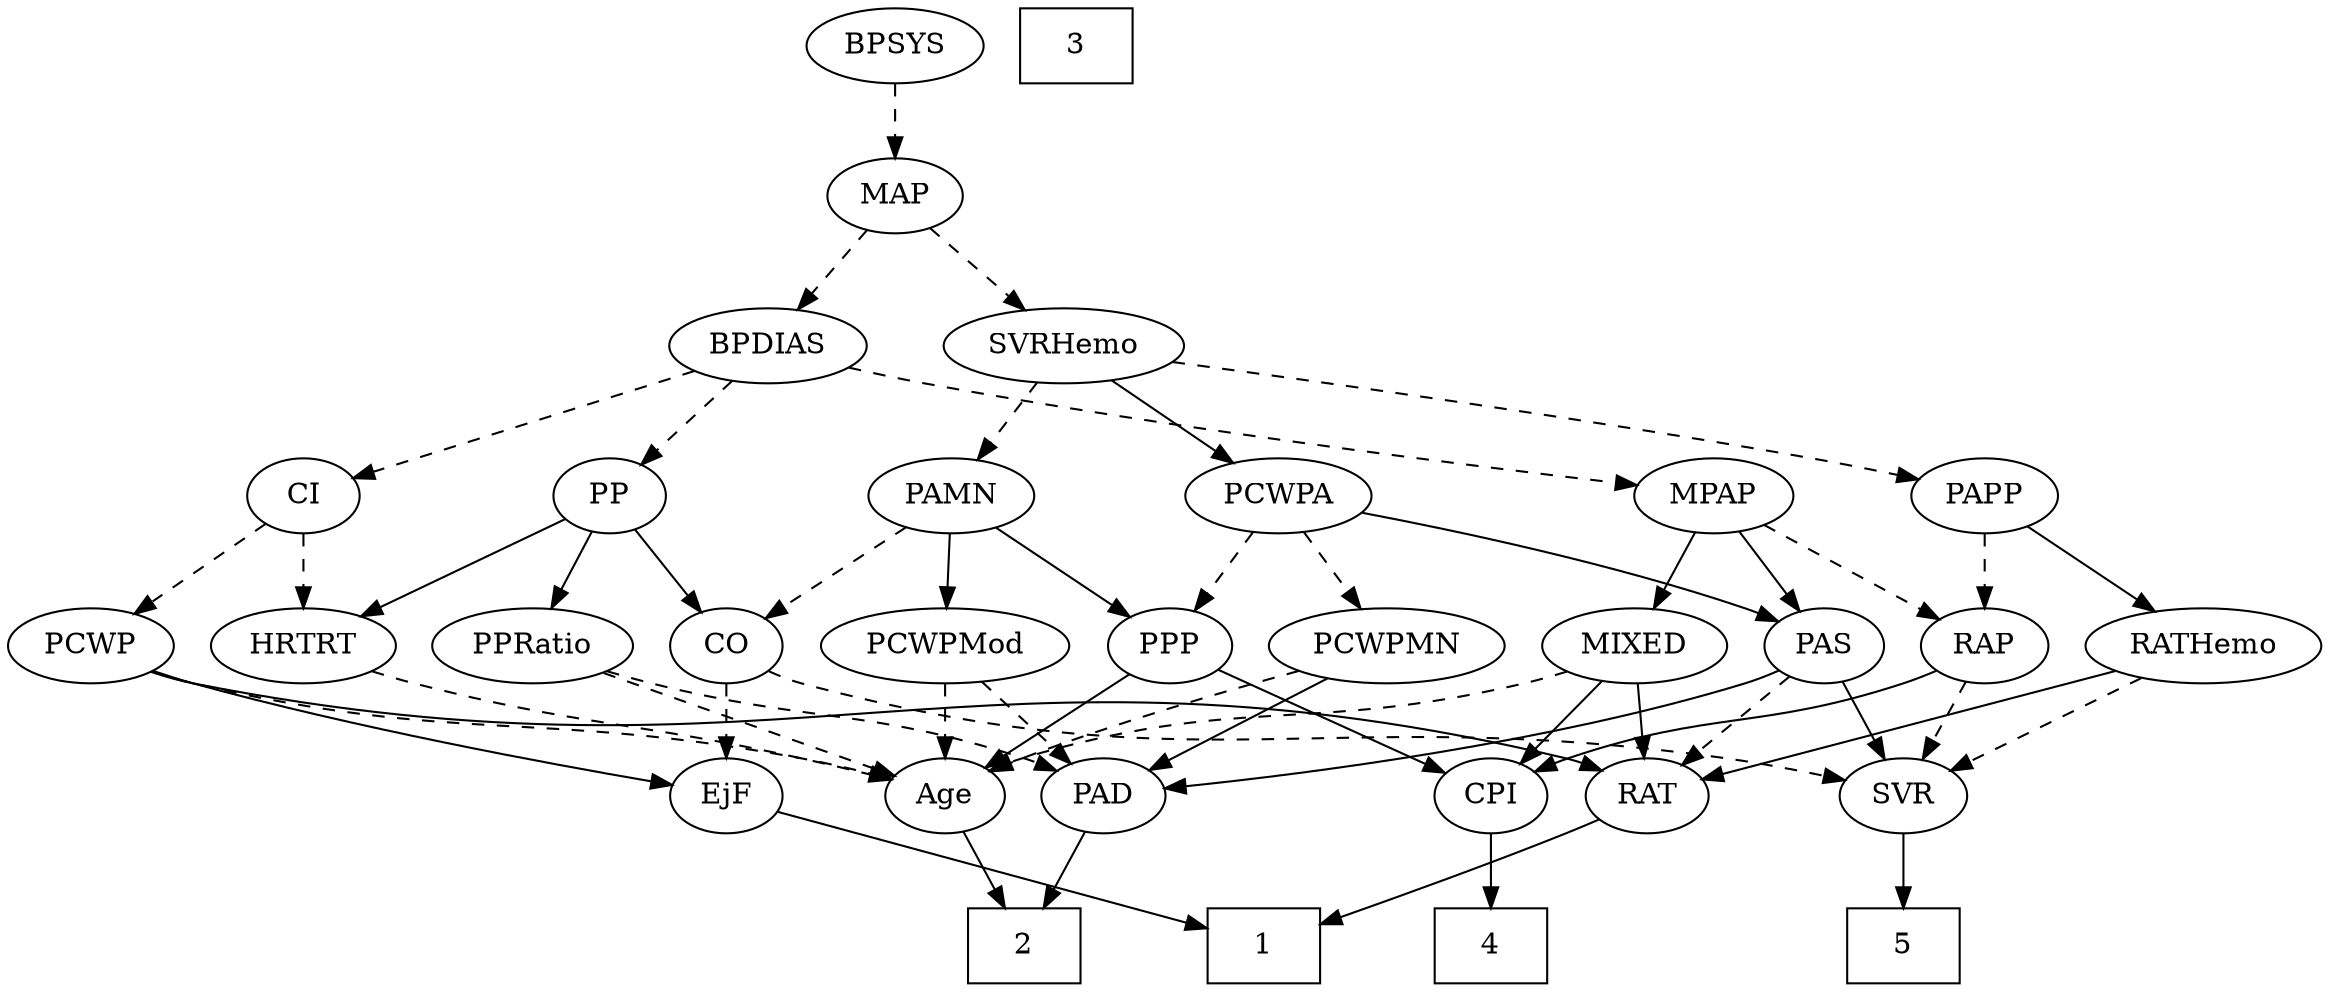 strict digraph {
	graph [bb="0,0,1009.5,468"];
	node [label="\N"];
	1	[height=0.5,
		pos="546.1,18",
		shape=box,
		width=0.75];
	2	[height=0.5,
		pos="444.1,18",
		shape=box,
		width=0.75];
	3	[height=0.5,
		pos="465.1,450",
		shape=box,
		width=0.75];
	4	[height=0.5,
		pos="641.1,18",
		shape=box,
		width=0.75];
	5	[height=0.5,
		pos="828.1,18",
		shape=box,
		width=0.75];
	Age	[height=0.5,
		pos="407.1,90",
		width=0.75];
	Age -> 2	[pos="e,435.05,36.124 415.68,72.765 420.03,64.525 425.43,54.317 430.35,45.016",
		style=solid];
	EjF	[height=0.5,
		pos="310.1,90",
		width=0.75];
	EjF -> 1	[pos="e,518.98,27.044 334.46,81.772 375.91,69.478 460.39,44.423 509.14,29.961",
		style=solid];
	RAP	[height=0.5,
		pos="865.1,162",
		width=0.77632];
	CPI	[height=0.5,
		pos="641.1,90",
		width=0.75];
	RAP -> CPI	[pos="e,661.73,101.64 843.48,150.21 838.5,147.96 833.18,145.75 828.1,144 762.88,121.49 742.19,130.85 677.1,108 675.19,107.33 673.25,106.59 \
671.3,105.81",
		style=solid];
	SVR	[height=0.5,
		pos="828.1,90",
		width=0.77632];
	RAP -> SVR	[pos="e,836.63,107.15 856.52,144.76 852.03,136.28 846.45,125.71 841.42,116.2",
		style=dashed];
	MIXED	[height=0.5,
		pos="707.1,162",
		width=1.1193];
	MIXED -> Age	[pos="e,427.65,101.89 677.28,149.76 671,147.65 664.38,145.6 658.1,144 564.22,120.04 535.55,136.96 443.1,108 441.17,107.4 439.21,106.71 \
437.25,105.96",
		style=dashed];
	MIXED -> CPI	[pos="e,655.11,105.86 692.12,145.12 683.27,135.73 671.93,123.7 662.18,113.36",
		style=solid];
	RAT	[height=0.5,
		pos="713.1,90",
		width=0.75827];
	MIXED -> RAT	[pos="e,711.63,108.1 708.58,143.7 709.24,135.98 710.04,126.71 710.77,118.11",
		style=solid];
	MPAP	[height=0.5,
		pos="743.1,234",
		width=0.97491];
	MPAP -> RAP	[pos="e,844.98,174.54 765.76,220 785.66,208.58 814.71,191.91 836.26,179.55",
		style=dashed];
	MPAP -> MIXED	[pos="e,715.82,179.96 734.57,216.41 730.37,208.25 725.21,198.22 720.5,189.07",
		style=solid];
	PAS	[height=0.5,
		pos="792.1,162",
		width=0.75];
	MPAP -> PAS	[pos="e,781.13,178.67 754.46,216.76 760.67,207.89 768.48,196.74 775.37,186.89",
		style=solid];
	BPSYS	[height=0.5,
		pos="382.1,450",
		width=1.0471];
	MAP	[height=0.5,
		pos="382.1,378",
		width=0.84854];
	BPSYS -> MAP	[pos="e,382.1,396.1 382.1,431.7 382.1,423.98 382.1,414.71 382.1,406.11",
		style=dashed];
	PAD	[height=0.5,
		pos="481.1,90",
		width=0.79437];
	PAD -> 2	[pos="e,453.15,36.124 472.52,72.765 468.16,64.525 462.76,54.317 457.85,45.016",
		style=solid];
	CO	[height=0.5,
		pos="310.1,162",
		width=0.75];
	CO -> EjF	[pos="e,310.1,108.1 310.1,143.7 310.1,135.98 310.1,126.71 310.1,118.11",
		style=dashed];
	CO -> SVR	[pos="e,802.27,97.397 330.56,149.82 335.52,147.54 340.89,145.41 346.1,144 519.64,96.879 571.31,134.97 749.1,108 763.36,105.84 778.9,102.67 \
792.4,99.654",
		style=dashed];
	PAS -> PAD	[pos="e,509,94.031 771.52,150.2 766.57,147.91 761.22,145.67 756.1,144 673.77,117.1 572.87,101.98 519.1,95.263",
		style=solid];
	PAS -> RAT	[pos="e,728.67,104.8 776.49,147.17 765.02,137.01 749.25,123.03 736.3,111.56",
		style=dashed];
	PAS -> SVR	[pos="e,819.54,107.63 800.45,144.76 804.75,136.4 810.09,126.02 814.93,116.61",
		style=solid];
	PAMN	[height=0.5,
		pos="407.1,234",
		width=1.011];
	PAMN -> CO	[pos="e,327.74,175.73 387.47,218.83 372.71,208.18 352.34,193.48 336.2,181.84",
		style=dashed];
	PCWPMod	[height=0.5,
		pos="407.1,162",
		width=1.4443];
	PAMN -> PCWPMod	[pos="e,407.1,180.1 407.1,215.7 407.1,207.98 407.1,198.71 407.1,190.11",
		style=solid];
	PPP	[height=0.5,
		pos="504.1,162",
		width=0.75];
	PAMN -> PPP	[pos="e,486.45,175.73 426.73,218.83 441.49,208.18 461.86,193.48 477.99,181.84",
		style=solid];
	RATHemo	[height=0.5,
		pos="960.1,162",
		width=1.3721];
	RATHemo -> RAT	[pos="e,737.89,97.853 922.99,150.05 916.05,148.03 908.85,145.94 902.1,144 848.35,128.59 785.86,111.16 747.91,100.63",
		style=solid];
	RATHemo -> SVR	[pos="e,849.13,102.15 933.38,146.83 911.54,135.25 880.65,118.87 857.98,106.85",
		style=dashed];
	CPI -> 4	[pos="e,641.1,36.104 641.1,71.697 641.1,63.983 641.1,54.712 641.1,46.112",
		style=solid];
	RAT -> 1	[pos="e,573.13,29.419 691.49,78.552 686.77,76.338 681.78,74.052 677.1,72 645.51,58.167 609.12,43.548 582.73,33.176",
		style=solid];
	SVR -> 5	[pos="e,828.1,36.104 828.1,71.697 828.1,63.983 828.1,54.712 828.1,46.112",
		style=solid];
	PCWPMod -> Age	[pos="e,407.1,108.1 407.1,143.7 407.1,135.98 407.1,126.71 407.1,118.11",
		style=dashed];
	PCWPMod -> PAD	[pos="e,465.54,105.72 424.26,144.76 434.29,135.27 447.09,123.17 458,112.85",
		style=dashed];
	PCWPA	[height=0.5,
		pos="551.1,234",
		width=1.1555];
	PCWPA -> PAS	[pos="e,771.06,173.74 588.02,225.65 629.55,216.88 698.71,200.76 756.1,180 757.95,179.33 759.84,178.6 761.72,177.83",
		style=solid];
	PCWPMN	[height=0.5,
		pos="599.1,162",
		width=1.3902];
	PCWPA -> PCWPMN	[pos="e,587.47,179.96 562.47,216.41 568.19,208.08 575.24,197.8 581.62,188.49",
		style=dashed];
	PCWPA -> PPP	[pos="e,514.83,178.99 539.96,216.41 534.14,207.74 526.91,196.97 520.46,187.38",
		style=dashed];
	PCWPMN -> Age	[pos="e,428.24,101.47 562.1,149.74 530.22,139.72 483.14,124.19 443.1,108 441.27,107.26 439.4,106.48 437.53,105.66",
		style=dashed];
	PCWPMN -> PAD	[pos="e,501.1,102.87 574.36,146.33 555.57,135.18 529.7,119.83 509.96,108.12",
		style=solid];
	SVRHemo	[height=0.5,
		pos="455.1,306",
		width=1.3902];
	SVRHemo -> PAMN	[pos="e,418.39,251.47 443.72,288.41 437.86,279.87 430.6,269.28 424.09,259.79",
		style=dashed];
	SVRHemo -> PCWPA	[pos="e,530.84,249.77 476.4,289.46 489.98,279.57 507.73,266.62 522.52,255.83",
		style=solid];
	PAPP	[height=0.5,
		pos="865.1,234",
		width=0.88464];
	SVRHemo -> PAPP	[pos="e,836.28,241.69 500.89,298.52 565.05,289.26 685.29,271.21 787.1,252 799.87,249.59 813.74,246.67 826.2,243.93",
		style=dashed];
	BPDIAS	[height=0.5,
		pos="327.1,306",
		width=1.1735];
	BPDIAS -> MPAP	[pos="e,709.42,239.12 362.06,295.74 372.92,293.04 384.97,290.22 396.1,288 504.46,266.42 633.37,248.82 699.38,240.39",
		style=dashed];
	PP	[height=0.5,
		pos="261.1,234",
		width=0.75];
	BPDIAS -> PP	[pos="e,275.11,249.86 312.12,289.12 303.27,279.73 291.93,267.7 282.18,257.36",
		style=dashed];
	CI	[height=0.5,
		pos="128.1,234",
		width=0.75];
	BPDIAS -> CI	[pos="e,151.4,243.2 295.56,293.91 258.9,281.01 198.65,259.82 161.29,246.68",
		style=dashed];
	MAP -> SVRHemo	[pos="e,438.37,323.04 397.58,362.15 407.3,352.83 420.05,340.61 431.07,330.04",
		style=dashed];
	MAP -> BPDIAS	[pos="e,340.04,323.47 369.89,361.46 362.97,352.65 354.15,341.43 346.32,331.46",
		style=dashed];
	PP -> CO	[pos="e,299.25,178.49 271.97,217.46 278.25,208.49 286.28,197.02 293.35,186.92",
		style=solid];
	PPRatio	[height=0.5,
		pos="225.1,162",
		width=1.1013];
	PP -> PPRatio	[pos="e,233.65,179.63 252.75,216.76 248.45,208.4 243.11,198.02 238.27,188.61",
		style=solid];
	HRTRT	[height=0.5,
		pos="128.1,162",
		width=1.1013];
	PP -> HRTRT	[pos="e,152.92,176.06 240.61,222.22 219.67,211.2 186.81,193.9 161.99,180.84",
		style=solid];
	PPP -> Age	[pos="e,424.78,103.76 486.31,148.16 471.4,137.41 449.93,121.91 433.09,109.76",
		style=solid];
	PPP -> CPI	[pos="e,620.09,101.73 524.9,150.37 547.84,138.65 584.93,119.7 611.02,106.37",
		style=solid];
	PPRatio -> Age	[pos="e,384.27,99.781 254.34,149.75 287.26,137.09 340.61,116.57 374.75,103.44",
		style=dashed];
	PPRatio -> PAD	[pos="e,459.3,101.69 254.97,149.98 261.24,147.85 267.85,145.74 274.1,144 348.07,123.37 370.09,131.81 443.1,108 445.36,107.26 447.67,106.43 \
449.97,105.55",
		style=dashed];
	PCWP	[height=0.5,
		pos="35.097,162",
		width=0.97491];
	PCWP -> Age	[pos="e,383.24,98.472 61.293,149.73 67.075,147.56 73.227,145.51 79.097,144 195.07,114.22 228.81,132.13 346.1,108 355.09,106.15 364.72,\
103.7 373.6,101.23",
		style=dashed];
	PCWP -> EjF	[pos="e,284.14,95.695 61.876,149.95 67.512,147.83 73.459,145.73 79.097,144 146.99,123.21 228.31,106.37 274.11,97.596",
		style=solid];
	PCWP -> RAT	[pos="e,692.66,102.29 60.746,149.57 66.667,147.36 73.016,145.32 79.097,144 339.26,87.347 419.16,174.04 677.1,108 679.06,107.5 681.04,106.89 \
683.01,106.2",
		style=solid];
	CI -> PCWP	[pos="e,54.111,177.31 110.6,219.83 97.019,209.61 77.935,195.24 62.351,183.51",
		style=dashed];
	CI -> HRTRT	[pos="e,128.1,180.1 128.1,215.7 128.1,207.98 128.1,198.71 128.1,190.11",
		style=dashed];
	PAPP -> RAP	[pos="e,865.1,180.1 865.1,215.7 865.1,207.98 865.1,198.71 865.1,190.11",
		style=dashed];
	PAPP -> RATHemo	[pos="e,939.05,178.51 883.87,219.17 897.28,209.29 915.59,195.79 930.9,184.51",
		style=solid];
	HRTRT -> Age	[pos="e,382.85,98.136 157.6,149.86 163.67,147.77 170.06,145.7 176.1,144 250.44,123.06 271.08,126.38 346.1,108 354.85,105.86 364.24,103.34 \
372.98,100.92",
		style=dashed];
}
